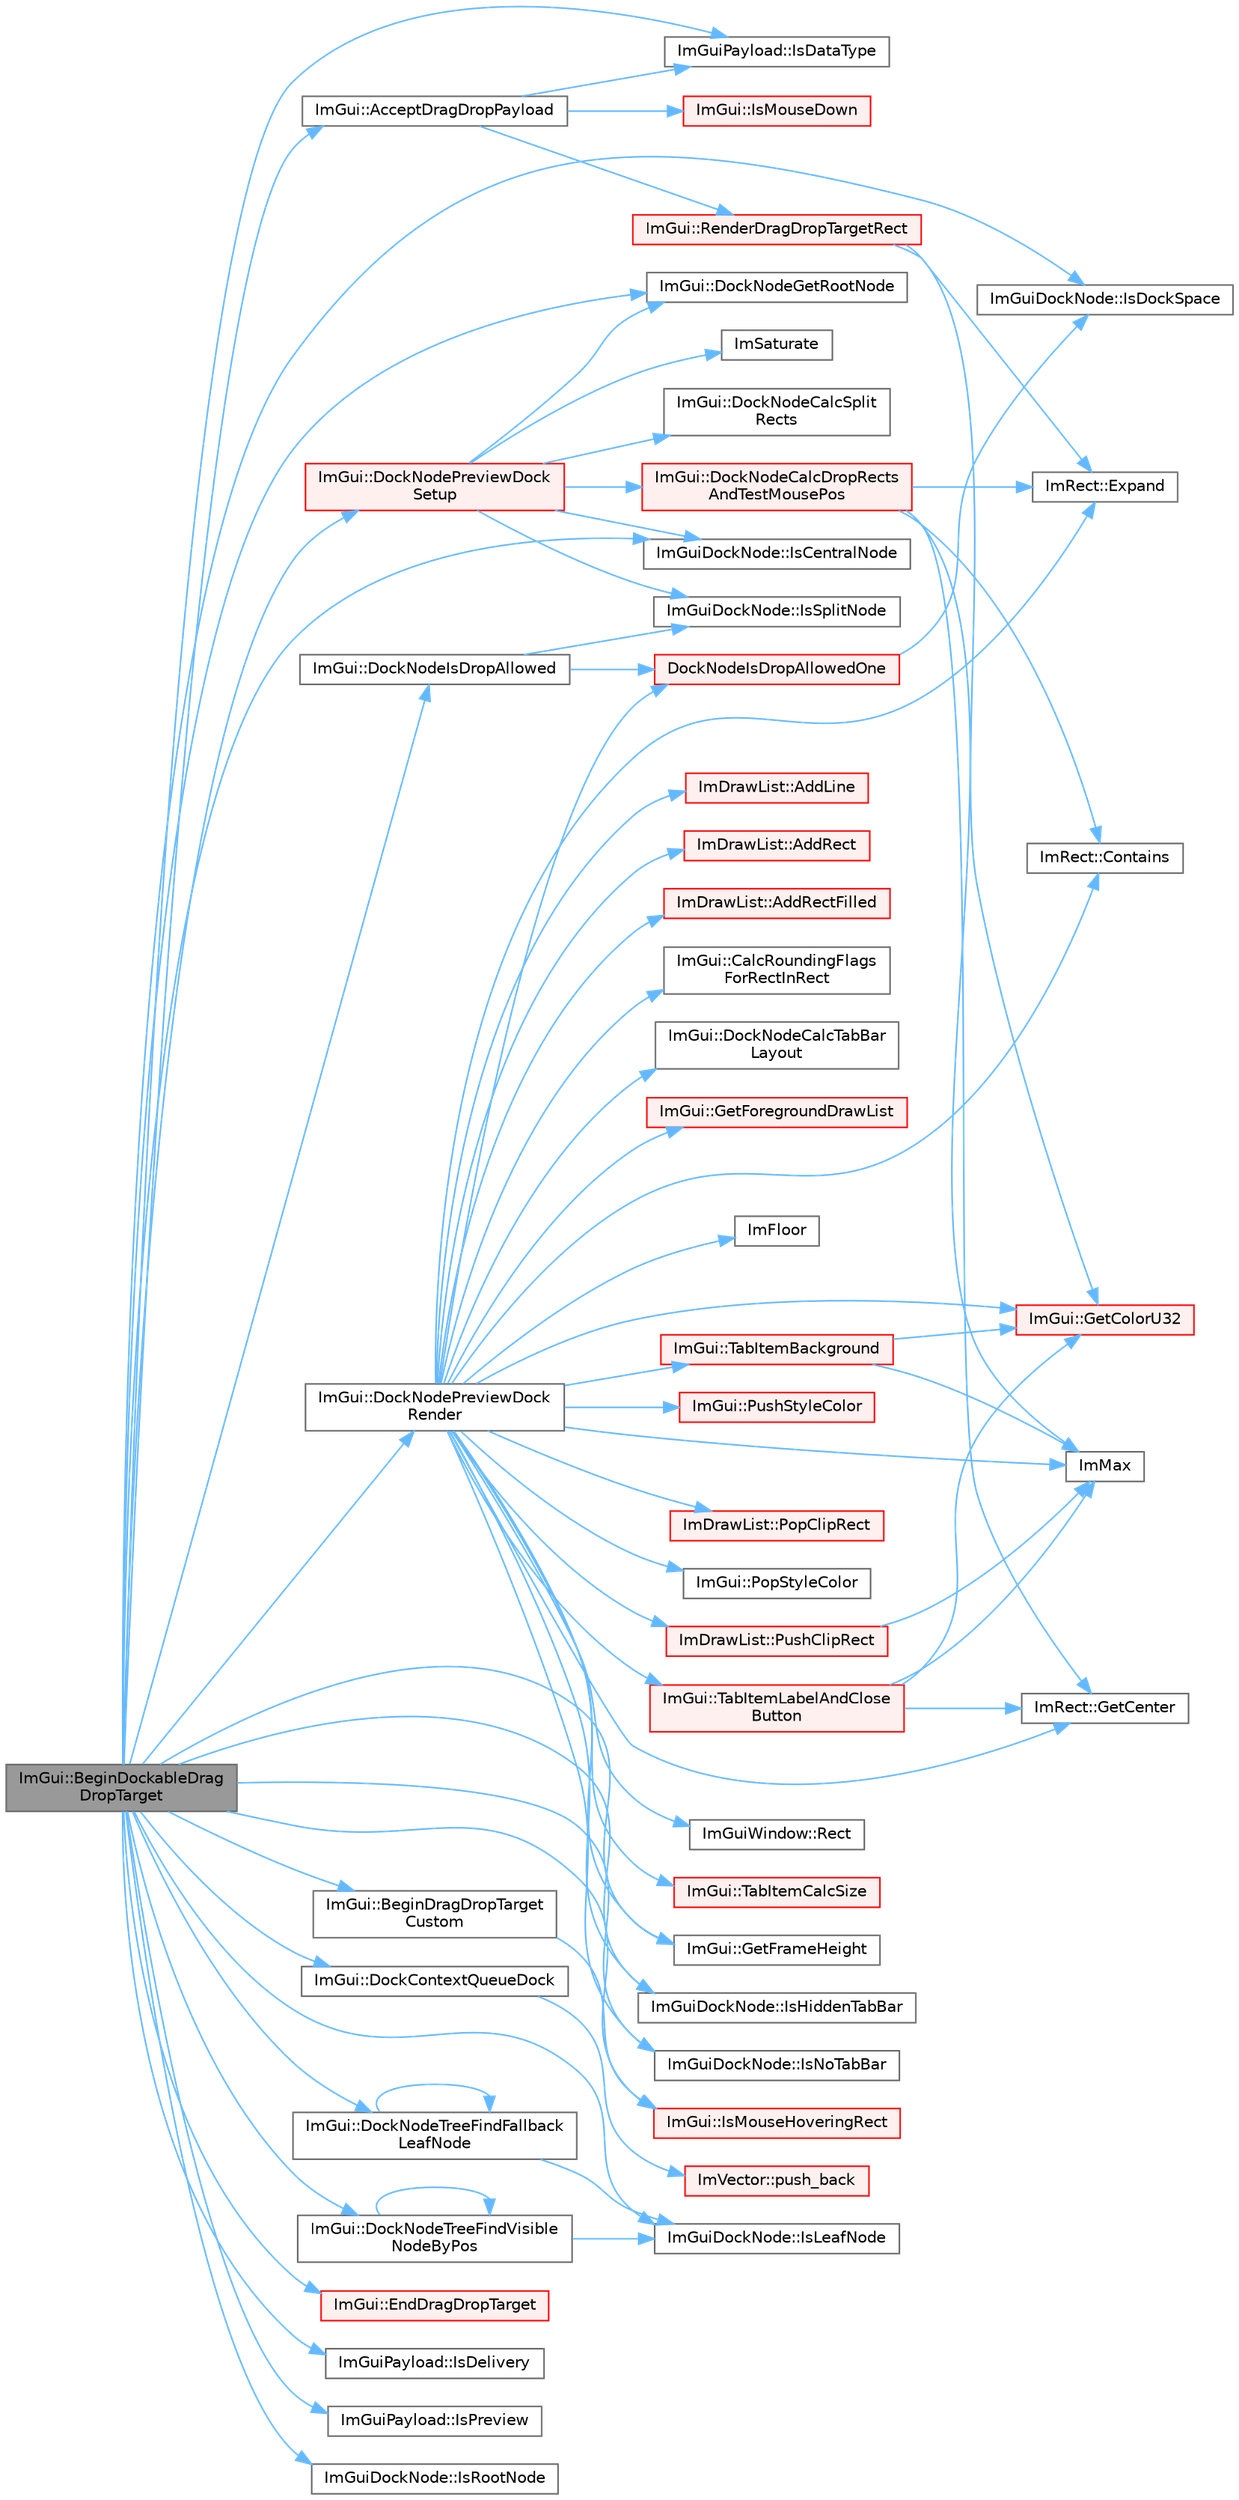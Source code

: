 digraph "ImGui::BeginDockableDragDropTarget"
{
 // LATEX_PDF_SIZE
  bgcolor="transparent";
  edge [fontname=Helvetica,fontsize=10,labelfontname=Helvetica,labelfontsize=10];
  node [fontname=Helvetica,fontsize=10,shape=box,height=0.2,width=0.4];
  rankdir="LR";
  Node1 [id="Node000001",label="ImGui::BeginDockableDrag\lDropTarget",height=0.2,width=0.4,color="gray40", fillcolor="grey60", style="filled", fontcolor="black",tooltip=" "];
  Node1 -> Node2 [id="edge1_Node000001_Node000002",color="steelblue1",style="solid",tooltip=" "];
  Node2 [id="Node000002",label="ImGui::AcceptDragDropPayload",height=0.2,width=0.4,color="grey40", fillcolor="white", style="filled",URL="$namespace_im_gui.html#a5e0dac39e249bf50e2ae96dc4a97cb18",tooltip=" "];
  Node2 -> Node3 [id="edge2_Node000002_Node000003",color="steelblue1",style="solid",tooltip=" "];
  Node3 [id="Node000003",label="ImGuiPayload::IsDataType",height=0.2,width=0.4,color="grey40", fillcolor="white", style="filled",URL="$struct_im_gui_payload.html#a7864aeb80bc28683748d015562eead4d",tooltip=" "];
  Node2 -> Node4 [id="edge3_Node000002_Node000004",color="steelblue1",style="solid",tooltip=" "];
  Node4 [id="Node000004",label="ImGui::IsMouseDown",height=0.2,width=0.4,color="red", fillcolor="#FFF0F0", style="filled",URL="$namespace_im_gui.html#aed7dae248aa865bf06c1d60c0e809537",tooltip=" "];
  Node2 -> Node13 [id="edge4_Node000002_Node000013",color="steelblue1",style="solid",tooltip=" "];
  Node13 [id="Node000013",label="ImGui::RenderDragDropTargetRect",height=0.2,width=0.4,color="red", fillcolor="#FFF0F0", style="filled",URL="$namespace_im_gui.html#a243a62fece1096c59442bba21f0aa736",tooltip=" "];
  Node13 -> Node18 [id="edge5_Node000013_Node000018",color="steelblue1",style="solid",tooltip=" "];
  Node18 [id="Node000018",label="ImRect::Expand",height=0.2,width=0.4,color="grey40", fillcolor="white", style="filled",URL="$struct_im_rect.html#af33a7424c3341d08acd69da30c27c753",tooltip=" "];
  Node13 -> Node19 [id="edge6_Node000013_Node000019",color="steelblue1",style="solid",tooltip=" "];
  Node19 [id="Node000019",label="ImGui::GetColorU32",height=0.2,width=0.4,color="red", fillcolor="#FFF0F0", style="filled",URL="$namespace_im_gui.html#a0de2d9bd347d9866511eb8d014e62556",tooltip=" "];
  Node1 -> Node21 [id="edge7_Node000001_Node000021",color="steelblue1",style="solid",tooltip=" "];
  Node21 [id="Node000021",label="ImGui::BeginDragDropTarget\lCustom",height=0.2,width=0.4,color="grey40", fillcolor="white", style="filled",URL="$namespace_im_gui.html#a929a420d3af29051a140d0f36addbcd2",tooltip=" "];
  Node21 -> Node22 [id="edge8_Node000021_Node000022",color="steelblue1",style="solid",tooltip=" "];
  Node22 [id="Node000022",label="ImGui::IsMouseHoveringRect",height=0.2,width=0.4,color="red", fillcolor="#FFF0F0", style="filled",URL="$namespace_im_gui.html#ae0b8ea0e06c457316d6aed6c5b2a1c25",tooltip=" "];
  Node1 -> Node24 [id="edge9_Node000001_Node000024",color="steelblue1",style="solid",tooltip=" "];
  Node24 [id="Node000024",label="ImGui::DockContextQueueDock",height=0.2,width=0.4,color="grey40", fillcolor="white", style="filled",URL="$namespace_im_gui.html#aa4adf7f82592b6ec62d34f8150887aed",tooltip=" "];
  Node24 -> Node25 [id="edge10_Node000024_Node000025",color="steelblue1",style="solid",tooltip=" "];
  Node25 [id="Node000025",label="ImVector::push_back",height=0.2,width=0.4,color="red", fillcolor="#FFF0F0", style="filled",URL="$struct_im_vector.html#aab5df48e0711a48bd12f3206e08c4108",tooltip=" "];
  Node1 -> Node28 [id="edge11_Node000001_Node000028",color="steelblue1",style="solid",tooltip=" "];
  Node28 [id="Node000028",label="ImGui::DockNodeGetRootNode",height=0.2,width=0.4,color="grey40", fillcolor="white", style="filled",URL="$namespace_im_gui.html#ab52284ace3da5320ccc6e29ea8781aaa",tooltip=" "];
  Node1 -> Node29 [id="edge12_Node000001_Node000029",color="steelblue1",style="solid",tooltip=" "];
  Node29 [id="Node000029",label="ImGui::DockNodeIsDropAllowed",height=0.2,width=0.4,color="grey40", fillcolor="white", style="filled",URL="$namespace_im_gui.html#a1e49dda0ac55d2c9222b7f428e496429",tooltip=" "];
  Node29 -> Node30 [id="edge13_Node000029_Node000030",color="steelblue1",style="solid",tooltip=" "];
  Node30 [id="Node000030",label="DockNodeIsDropAllowedOne",height=0.2,width=0.4,color="red", fillcolor="#FFF0F0", style="filled",URL="$imgui_8cpp.html#a119447c2a5779f37c1538febf4799e13",tooltip=" "];
  Node30 -> Node31 [id="edge14_Node000030_Node000031",color="steelblue1",style="solid",tooltip=" "];
  Node31 [id="Node000031",label="ImGuiDockNode::IsDockSpace",height=0.2,width=0.4,color="grey40", fillcolor="white", style="filled",URL="$struct_im_gui_dock_node.html#a2f06798d0770e6894d27ec776b5d7538",tooltip=" "];
  Node29 -> Node33 [id="edge15_Node000029_Node000033",color="steelblue1",style="solid",tooltip=" "];
  Node33 [id="Node000033",label="ImGuiDockNode::IsSplitNode",height=0.2,width=0.4,color="grey40", fillcolor="white", style="filled",URL="$struct_im_gui_dock_node.html#af861ee38a5bc618e866e3c74117689b5",tooltip=" "];
  Node1 -> Node34 [id="edge16_Node000001_Node000034",color="steelblue1",style="solid",tooltip=" "];
  Node34 [id="Node000034",label="ImGui::DockNodePreviewDock\lRender",height=0.2,width=0.4,color="grey40", fillcolor="white", style="filled",URL="$namespace_im_gui.html#a7e5865c9e9ce5c3949e946bb03f6b3c8",tooltip=" "];
  Node34 -> Node35 [id="edge17_Node000034_Node000035",color="steelblue1",style="solid",tooltip=" "];
  Node35 [id="Node000035",label="ImDrawList::AddLine",height=0.2,width=0.4,color="red", fillcolor="#FFF0F0", style="filled",URL="$struct_im_draw_list.html#aa21e5a1c6e00239581f97d344fc0db61",tooltip=" "];
  Node34 -> Node42 [id="edge18_Node000034_Node000042",color="steelblue1",style="solid",tooltip=" "];
  Node42 [id="Node000042",label="ImDrawList::AddRect",height=0.2,width=0.4,color="red", fillcolor="#FFF0F0", style="filled",URL="$struct_im_draw_list.html#ad96f10a3e954fe0c5b7c96d4e205af7b",tooltip=" "];
  Node34 -> Node50 [id="edge19_Node000034_Node000050",color="steelblue1",style="solid",tooltip=" "];
  Node50 [id="Node000050",label="ImDrawList::AddRectFilled",height=0.2,width=0.4,color="red", fillcolor="#FFF0F0", style="filled",URL="$struct_im_draw_list.html#a6b16ab764160b0251d2e7b3bd08c1ffc",tooltip=" "];
  Node34 -> Node54 [id="edge20_Node000034_Node000054",color="steelblue1",style="solid",tooltip=" "];
  Node54 [id="Node000054",label="ImGui::CalcRoundingFlags\lForRectInRect",height=0.2,width=0.4,color="grey40", fillcolor="white", style="filled",URL="$namespace_im_gui.html#a98d32cee83e1357a9a4abbd823712a38",tooltip=" "];
  Node34 -> Node55 [id="edge21_Node000034_Node000055",color="steelblue1",style="solid",tooltip=" "];
  Node55 [id="Node000055",label="ImRect::Contains",height=0.2,width=0.4,color="grey40", fillcolor="white", style="filled",URL="$struct_im_rect.html#ac583156fd0e9306181fff5d120b262ea",tooltip=" "];
  Node34 -> Node56 [id="edge22_Node000034_Node000056",color="steelblue1",style="solid",tooltip=" "];
  Node56 [id="Node000056",label="ImGui::DockNodeCalcTabBar\lLayout",height=0.2,width=0.4,color="grey40", fillcolor="white", style="filled",URL="$namespace_im_gui.html#a3d7cc9d0165dd6653b8a4b99a6e2b9e9",tooltip=" "];
  Node34 -> Node30 [id="edge23_Node000034_Node000030",color="steelblue1",style="solid",tooltip=" "];
  Node34 -> Node18 [id="edge24_Node000034_Node000018",color="steelblue1",style="solid",tooltip=" "];
  Node34 -> Node57 [id="edge25_Node000034_Node000057",color="steelblue1",style="solid",tooltip=" "];
  Node57 [id="Node000057",label="ImRect::GetCenter",height=0.2,width=0.4,color="grey40", fillcolor="white", style="filled",URL="$struct_im_rect.html#aae13f8003184fd84f29d27c3c074cf43",tooltip=" "];
  Node34 -> Node19 [id="edge26_Node000034_Node000019",color="steelblue1",style="solid",tooltip=" "];
  Node34 -> Node58 [id="edge27_Node000034_Node000058",color="steelblue1",style="solid",tooltip=" "];
  Node58 [id="Node000058",label="ImGui::GetForegroundDrawList",height=0.2,width=0.4,color="red", fillcolor="#FFF0F0", style="filled",URL="$namespace_im_gui.html#a77e1a981b472415e6613a2bd0966d817",tooltip=" "];
  Node34 -> Node65 [id="edge28_Node000034_Node000065",color="steelblue1",style="solid",tooltip=" "];
  Node65 [id="Node000065",label="ImGui::GetFrameHeight",height=0.2,width=0.4,color="grey40", fillcolor="white", style="filled",URL="$namespace_im_gui.html#ae560f17cf3262017cee888d1eb77f294",tooltip=" "];
  Node34 -> Node66 [id="edge29_Node000034_Node000066",color="steelblue1",style="solid",tooltip=" "];
  Node66 [id="Node000066",label="ImFloor",height=0.2,width=0.4,color="grey40", fillcolor="white", style="filled",URL="$imgui__internal_8h.html#a51a84b6be21807818b857a8565d97912",tooltip=" "];
  Node34 -> Node15 [id="edge30_Node000034_Node000015",color="steelblue1",style="solid",tooltip=" "];
  Node15 [id="Node000015",label="ImMax",height=0.2,width=0.4,color="grey40", fillcolor="white", style="filled",URL="$imgui__internal_8h.html#a7667efd95147d0422f140917c71a9226",tooltip=" "];
  Node34 -> Node67 [id="edge31_Node000034_Node000067",color="steelblue1",style="solid",tooltip=" "];
  Node67 [id="Node000067",label="ImGuiDockNode::IsHiddenTabBar",height=0.2,width=0.4,color="grey40", fillcolor="white", style="filled",URL="$struct_im_gui_dock_node.html#aa558bdb7d207e4043c6027cf670109d8",tooltip=" "];
  Node34 -> Node68 [id="edge32_Node000034_Node000068",color="steelblue1",style="solid",tooltip=" "];
  Node68 [id="Node000068",label="ImGuiDockNode::IsNoTabBar",height=0.2,width=0.4,color="grey40", fillcolor="white", style="filled",URL="$struct_im_gui_dock_node.html#a76bd4fa63abbd78150beeb239a713b87",tooltip=" "];
  Node34 -> Node69 [id="edge33_Node000034_Node000069",color="steelblue1",style="solid",tooltip=" "];
  Node69 [id="Node000069",label="ImDrawList::PopClipRect",height=0.2,width=0.4,color="red", fillcolor="#FFF0F0", style="filled",URL="$struct_im_draw_list.html#a44f40c59ca755f559020f5a7fa81103a",tooltip=" "];
  Node34 -> Node70 [id="edge34_Node000034_Node000070",color="steelblue1",style="solid",tooltip=" "];
  Node70 [id="Node000070",label="ImGui::PopStyleColor",height=0.2,width=0.4,color="grey40", fillcolor="white", style="filled",URL="$namespace_im_gui.html#a9795f730b4043a98b6254738d86efcdc",tooltip=" "];
  Node34 -> Node61 [id="edge35_Node000034_Node000061",color="steelblue1",style="solid",tooltip=" "];
  Node61 [id="Node000061",label="ImDrawList::PushClipRect",height=0.2,width=0.4,color="red", fillcolor="#FFF0F0", style="filled",URL="$struct_im_draw_list.html#a608a9d9a83715ba87dced8321ed64329",tooltip=" "];
  Node61 -> Node15 [id="edge36_Node000061_Node000015",color="steelblue1",style="solid",tooltip=" "];
  Node34 -> Node71 [id="edge37_Node000034_Node000071",color="steelblue1",style="solid",tooltip=" "];
  Node71 [id="Node000071",label="ImGui::PushStyleColor",height=0.2,width=0.4,color="red", fillcolor="#FFF0F0", style="filled",URL="$namespace_im_gui.html#a77ee84afb636e05eb4b2d6eeddcc2aa8",tooltip=" "];
  Node34 -> Node73 [id="edge38_Node000034_Node000073",color="steelblue1",style="solid",tooltip=" "];
  Node73 [id="Node000073",label="ImGuiWindow::Rect",height=0.2,width=0.4,color="grey40", fillcolor="white", style="filled",URL="$struct_im_gui_window.html#a147da28bf5d167cbe0a363c4a578dea1",tooltip=" "];
  Node34 -> Node74 [id="edge39_Node000034_Node000074",color="steelblue1",style="solid",tooltip=" "];
  Node74 [id="Node000074",label="ImGui::TabItemBackground",height=0.2,width=0.4,color="red", fillcolor="#FFF0F0", style="filled",URL="$namespace_im_gui.html#a87fc45357f733cb2a378e098d2855243",tooltip=" "];
  Node74 -> Node19 [id="edge40_Node000074_Node000019",color="steelblue1",style="solid",tooltip=" "];
  Node74 -> Node15 [id="edge41_Node000074_Node000015",color="steelblue1",style="solid",tooltip=" "];
  Node34 -> Node76 [id="edge42_Node000034_Node000076",color="steelblue1",style="solid",tooltip=" "];
  Node76 [id="Node000076",label="ImGui::TabItemCalcSize",height=0.2,width=0.4,color="red", fillcolor="#FFF0F0", style="filled",URL="$namespace_im_gui.html#aa6e4bacb44f42ff99c11420d099b1dc2",tooltip=" "];
  Node34 -> Node86 [id="edge43_Node000034_Node000086",color="steelblue1",style="solid",tooltip=" "];
  Node86 [id="Node000086",label="ImGui::TabItemLabelAndClose\lButton",height=0.2,width=0.4,color="red", fillcolor="#FFF0F0", style="filled",URL="$namespace_im_gui.html#abbdb2619721c7ecaca3fb03d9d905003",tooltip=" "];
  Node86 -> Node57 [id="edge44_Node000086_Node000057",color="steelblue1",style="solid",tooltip=" "];
  Node86 -> Node19 [id="edge45_Node000086_Node000019",color="steelblue1",style="solid",tooltip=" "];
  Node86 -> Node15 [id="edge46_Node000086_Node000015",color="steelblue1",style="solid",tooltip=" "];
  Node1 -> Node134 [id="edge47_Node000001_Node000134",color="steelblue1",style="solid",tooltip=" "];
  Node134 [id="Node000134",label="ImGui::DockNodePreviewDock\lSetup",height=0.2,width=0.4,color="red", fillcolor="#FFF0F0", style="filled",URL="$namespace_im_gui.html#ad24d7eec255244bfacce75b3faa053a7",tooltip=" "];
  Node134 -> Node135 [id="edge48_Node000134_Node000135",color="steelblue1",style="solid",tooltip=" "];
  Node135 [id="Node000135",label="ImGui::DockNodeCalcDropRects\lAndTestMousePos",height=0.2,width=0.4,color="red", fillcolor="#FFF0F0", style="filled",URL="$namespace_im_gui.html#ae0069cc2c5d2e92e9084f7da7ea4936c",tooltip=" "];
  Node135 -> Node55 [id="edge49_Node000135_Node000055",color="steelblue1",style="solid",tooltip=" "];
  Node135 -> Node18 [id="edge50_Node000135_Node000018",color="steelblue1",style="solid",tooltip=" "];
  Node135 -> Node57 [id="edge51_Node000135_Node000057",color="steelblue1",style="solid",tooltip=" "];
  Node135 -> Node15 [id="edge52_Node000135_Node000015",color="steelblue1",style="solid",tooltip=" "];
  Node134 -> Node138 [id="edge53_Node000134_Node000138",color="steelblue1",style="solid",tooltip=" "];
  Node138 [id="Node000138",label="ImGui::DockNodeCalcSplit\lRects",height=0.2,width=0.4,color="grey40", fillcolor="white", style="filled",URL="$namespace_im_gui.html#aae753e1d8b5338959c5a6b5f1ea9079c",tooltip=" "];
  Node134 -> Node28 [id="edge54_Node000134_Node000028",color="steelblue1",style="solid",tooltip=" "];
  Node134 -> Node139 [id="edge55_Node000134_Node000139",color="steelblue1",style="solid",tooltip=" "];
  Node139 [id="Node000139",label="ImSaturate",height=0.2,width=0.4,color="grey40", fillcolor="white", style="filled",URL="$imgui__internal_8h.html#acab424daf09fa4cb151b56403d8afcae",tooltip=" "];
  Node134 -> Node140 [id="edge56_Node000134_Node000140",color="steelblue1",style="solid",tooltip=" "];
  Node140 [id="Node000140",label="ImGuiDockNode::IsCentralNode",height=0.2,width=0.4,color="grey40", fillcolor="white", style="filled",URL="$struct_im_gui_dock_node.html#a65a6bb0809083aef0edbf937c90b83f6",tooltip=" "];
  Node134 -> Node33 [id="edge57_Node000134_Node000033",color="steelblue1",style="solid",tooltip=" "];
  Node1 -> Node142 [id="edge58_Node000001_Node000142",color="steelblue1",style="solid",tooltip=" "];
  Node142 [id="Node000142",label="ImGui::DockNodeTreeFindFallback\lLeafNode",height=0.2,width=0.4,color="grey40", fillcolor="white", style="filled",URL="$namespace_im_gui.html#a40fc2c841b1cbe7e41a5406085bfd691",tooltip=" "];
  Node142 -> Node142 [id="edge59_Node000142_Node000142",color="steelblue1",style="solid",tooltip=" "];
  Node142 -> Node143 [id="edge60_Node000142_Node000143",color="steelblue1",style="solid",tooltip=" "];
  Node143 [id="Node000143",label="ImGuiDockNode::IsLeafNode",height=0.2,width=0.4,color="grey40", fillcolor="white", style="filled",URL="$struct_im_gui_dock_node.html#ac3450edf36015562c79aa850985c9cd8",tooltip=" "];
  Node1 -> Node144 [id="edge61_Node000001_Node000144",color="steelblue1",style="solid",tooltip=" "];
  Node144 [id="Node000144",label="ImGui::DockNodeTreeFindVisible\lNodeByPos",height=0.2,width=0.4,color="grey40", fillcolor="white", style="filled",URL="$namespace_im_gui.html#a84e09b1eefeafe476df030592fcd3083",tooltip=" "];
  Node144 -> Node144 [id="edge62_Node000144_Node000144",color="steelblue1",style="solid",tooltip=" "];
  Node144 -> Node143 [id="edge63_Node000144_Node000143",color="steelblue1",style="solid",tooltip=" "];
  Node1 -> Node145 [id="edge64_Node000001_Node000145",color="steelblue1",style="solid",tooltip=" "];
  Node145 [id="Node000145",label="ImGui::EndDragDropTarget",height=0.2,width=0.4,color="red", fillcolor="#FFF0F0", style="filled",URL="$namespace_im_gui.html#ae8313266214728f86c2cb7cb30a30e89",tooltip=" "];
  Node1 -> Node65 [id="edge65_Node000001_Node000065",color="steelblue1",style="solid",tooltip=" "];
  Node1 -> Node140 [id="edge66_Node000001_Node000140",color="steelblue1",style="solid",tooltip=" "];
  Node1 -> Node3 [id="edge67_Node000001_Node000003",color="steelblue1",style="solid",tooltip=" "];
  Node1 -> Node147 [id="edge68_Node000001_Node000147",color="steelblue1",style="solid",tooltip=" "];
  Node147 [id="Node000147",label="ImGuiPayload::IsDelivery",height=0.2,width=0.4,color="grey40", fillcolor="white", style="filled",URL="$struct_im_gui_payload.html#adcc193e0d454bf394e76e5498eea808d",tooltip=" "];
  Node1 -> Node31 [id="edge69_Node000001_Node000031",color="steelblue1",style="solid",tooltip=" "];
  Node1 -> Node67 [id="edge70_Node000001_Node000067",color="steelblue1",style="solid",tooltip=" "];
  Node1 -> Node143 [id="edge71_Node000001_Node000143",color="steelblue1",style="solid",tooltip=" "];
  Node1 -> Node22 [id="edge72_Node000001_Node000022",color="steelblue1",style="solid",tooltip=" "];
  Node1 -> Node68 [id="edge73_Node000001_Node000068",color="steelblue1",style="solid",tooltip=" "];
  Node1 -> Node148 [id="edge74_Node000001_Node000148",color="steelblue1",style="solid",tooltip=" "];
  Node148 [id="Node000148",label="ImGuiPayload::IsPreview",height=0.2,width=0.4,color="grey40", fillcolor="white", style="filled",URL="$struct_im_gui_payload.html#a4a7e17de25fd86c5ada447aaec412070",tooltip=" "];
  Node1 -> Node149 [id="edge75_Node000001_Node000149",color="steelblue1",style="solid",tooltip=" "];
  Node149 [id="Node000149",label="ImGuiDockNode::IsRootNode",height=0.2,width=0.4,color="grey40", fillcolor="white", style="filled",URL="$struct_im_gui_dock_node.html#ad7add8d9aeaaa961b2b051513fbd3729",tooltip=" "];
}
